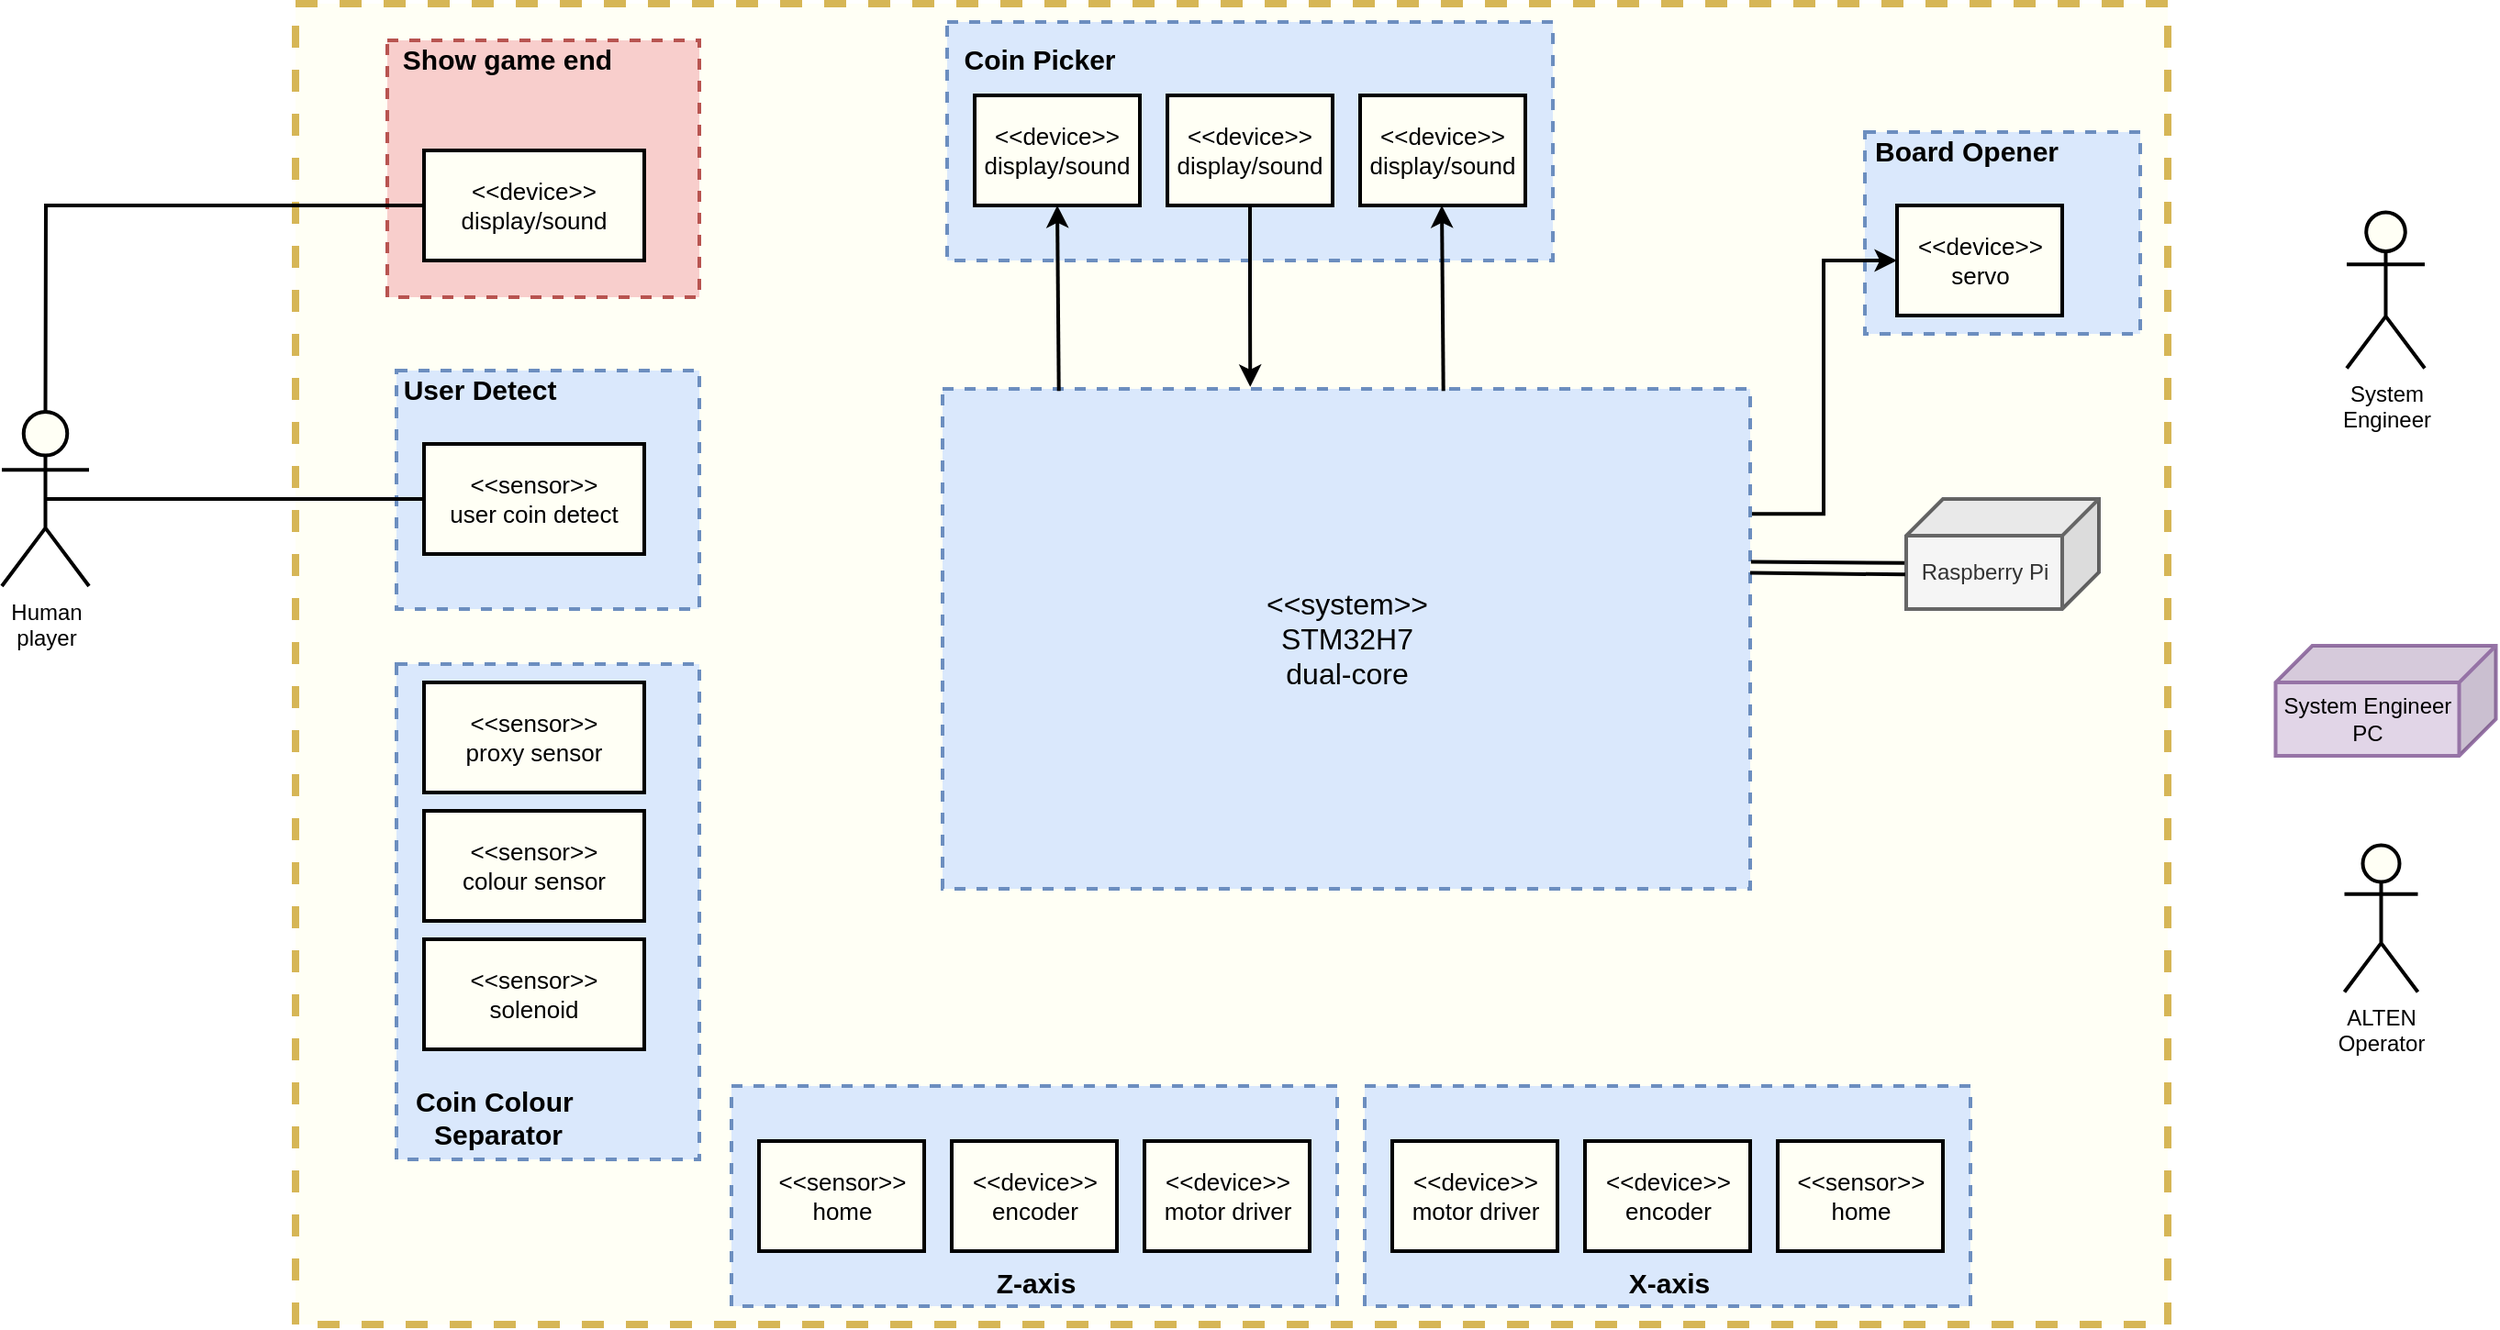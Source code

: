 <mxfile version="17.4.2" type="device"><diagram id="00yoi1Ky8eB2BO6CKHGO" name="Page-1"><mxGraphModel dx="1422" dy="865" grid="1" gridSize="10" guides="1" tooltips="1" connect="1" arrows="1" fold="1" page="1" pageScale="1" pageWidth="827" pageHeight="1169" math="0" shadow="0"><root><mxCell id="0"/><mxCell id="1" parent="0"/><mxCell id="MGA8tXkHAFM7N2UBuDl_-1" value="" style="rounded=0;whiteSpace=wrap;html=1;fillColor=#FFFFF5;strokeColor=#d6b656;strokeWidth=4;dashed=1;" parent="1" vertex="1"><mxGeometry x="330" y="200" width="1020" height="720" as="geometry"/></mxCell><mxCell id="MGA8tXkHAFM7N2UBuDl_-2" value="&lt;div style=&quot;text-align: justify&quot;&gt;&lt;br&gt;&lt;/div&gt;" style="rounded=0;whiteSpace=wrap;html=1;dashed=1;strokeWidth=2;fillColor=#f8cecc;strokeColor=#b85450;align=center;" parent="1" vertex="1"><mxGeometry x="380" y="220" width="170" height="140" as="geometry"/></mxCell><mxCell id="MGA8tXkHAFM7N2UBuDl_-3" value="" style="rounded=0;whiteSpace=wrap;html=1;dashed=1;strokeWidth=2;fillColor=#dae8fc;strokeColor=#6c8ebf;" parent="1" vertex="1"><mxGeometry x="685" y="210" width="330" height="130" as="geometry"/></mxCell><mxCell id="MGA8tXkHAFM7N2UBuDl_-4" value="" style="rounded=0;whiteSpace=wrap;html=1;dashed=1;strokeWidth=2;fillColor=#dae8fc;strokeColor=#6c8ebf;" parent="1" vertex="1"><mxGeometry x="385" y="400" width="165" height="130" as="geometry"/></mxCell><mxCell id="MGA8tXkHAFM7N2UBuDl_-5" value="" style="rounded=0;whiteSpace=wrap;html=1;dashed=1;strokeWidth=2;fillColor=#dae8fc;strokeColor=#6c8ebf;" parent="1" vertex="1"><mxGeometry x="1185" y="270" width="150" height="110" as="geometry"/></mxCell><mxCell id="MGA8tXkHAFM7N2UBuDl_-79" style="edgeStyle=orthogonalEdgeStyle;rounded=0;orthogonalLoop=1;jettySize=auto;html=1;exitX=1;exitY=0.25;exitDx=0;exitDy=0;entryX=0;entryY=0.5;entryDx=0;entryDy=0;fontSize=15;fontColor=none;strokeWidth=2;" parent="1" source="MGA8tXkHAFM7N2UBuDl_-6" target="MGA8tXkHAFM7N2UBuDl_-66" edge="1"><mxGeometry relative="1" as="geometry"/></mxCell><mxCell id="MGA8tXkHAFM7N2UBuDl_-6" value="&lt;font style=&quot;font-size: 16px&quot;&gt;&amp;lt;&amp;lt;system&amp;gt;&amp;gt;&lt;br&gt;STM32H7&lt;br&gt;dual-core&lt;/font&gt;" style="rounded=0;whiteSpace=wrap;html=1;dashed=1;strokeWidth=2;fillColor=#dae8fc;strokeColor=#6c8ebf;" parent="1" vertex="1"><mxGeometry x="682.5" y="410" width="440" height="272.5" as="geometry"/></mxCell><mxCell id="MGA8tXkHAFM7N2UBuDl_-9" value="System&lt;br&gt;Engineer" style="shape=umlActor;verticalLabelPosition=bottom;verticalAlign=top;html=1;strokeWidth=2;fillColor=#FFFFF5;gradientColor=none;" parent="1" vertex="1"><mxGeometry x="1447.5" y="313.75" width="42.5" height="85" as="geometry"/></mxCell><mxCell id="MGA8tXkHAFM7N2UBuDl_-10" value="ALTEN&lt;br&gt;Operator" style="shape=umlActor;verticalLabelPosition=bottom;verticalAlign=top;html=1;strokeWidth=2;fillColor=#FFFFF5;gradientColor=none;" parent="1" vertex="1"><mxGeometry x="1446.25" y="658.75" width="40" height="80" as="geometry"/></mxCell><mxCell id="MGA8tXkHAFM7N2UBuDl_-11" value="Human&lt;br&gt;player" style="shape=umlActor;verticalLabelPosition=bottom;verticalAlign=top;html=1;strokeWidth=2;fillColor=#FFFFF5;gradientColor=none;" parent="1" vertex="1"><mxGeometry x="170" y="422.5" width="47.5" height="95" as="geometry"/></mxCell><mxCell id="MGA8tXkHAFM7N2UBuDl_-12" value="Raspberry Pi" style="shape=cube;whiteSpace=wrap;html=1;boundedLbl=1;backgroundOutline=1;darkOpacity=0.05;darkOpacity2=0.1;strokeWidth=2;fillColor=#f5f5f5;fontColor=#333333;strokeColor=#666666;flipH=1;flipV=0;" parent="1" vertex="1"><mxGeometry x="1207.5" y="470" width="105" height="60" as="geometry"/></mxCell><mxCell id="MGA8tXkHAFM7N2UBuDl_-13" value="&amp;lt;&amp;lt;device&amp;gt;&amp;gt;&lt;br&gt;display/sound" style="rounded=0;whiteSpace=wrap;html=1;fontSize=13;fontColor=none;strokeWidth=2;fillColor=#FFFFF5;gradientColor=none;" parent="1" vertex="1"><mxGeometry x="400" y="280" width="120" height="60" as="geometry"/></mxCell><mxCell id="MGA8tXkHAFM7N2UBuDl_-14" value="&lt;b&gt;&lt;font style=&quot;font-size: 15px&quot;&gt;Show game end&lt;/font&gt;&lt;/b&gt;" style="text;html=1;align=center;verticalAlign=middle;resizable=0;points=[];autosize=1;strokeColor=none;fillColor=none;fontSize=13;fontColor=none;" parent="1" vertex="1"><mxGeometry x="380" y="220" width="130" height="20" as="geometry"/></mxCell><mxCell id="MGA8tXkHAFM7N2UBuDl_-15" value="&lt;b&gt;&lt;font style=&quot;font-size: 15px&quot;&gt;Coin Picker&lt;/font&gt;&lt;/b&gt;" style="text;html=1;align=center;verticalAlign=middle;resizable=0;points=[];autosize=1;strokeColor=none;fillColor=none;fontSize=13;fontColor=none;" parent="1" vertex="1"><mxGeometry x="685" y="220" width="100" height="20" as="geometry"/></mxCell><mxCell id="MGA8tXkHAFM7N2UBuDl_-16" value="&lt;b&gt;Board Opener&lt;/b&gt;" style="text;html=1;align=center;verticalAlign=middle;resizable=0;points=[];autosize=1;strokeColor=none;fillColor=none;fontSize=15;fontColor=none;" parent="1" vertex="1"><mxGeometry x="1180" y="270" width="120" height="20" as="geometry"/></mxCell><mxCell id="MGA8tXkHAFM7N2UBuDl_-17" value="&lt;b&gt;User Detect&lt;/b&gt;" style="text;html=1;align=center;verticalAlign=middle;resizable=0;points=[];autosize=1;strokeColor=none;fillColor=none;fontSize=15;fontColor=none;" parent="1" vertex="1"><mxGeometry x="380" y="400" width="100" height="20" as="geometry"/></mxCell><mxCell id="MGA8tXkHAFM7N2UBuDl_-21" value="&amp;lt;&amp;lt;device&amp;gt;&amp;gt;&lt;br&gt;display/sound" style="rounded=0;whiteSpace=wrap;html=1;fontSize=13;fontColor=none;strokeWidth=2;fillColor=#FFFFF5;gradientColor=none;" parent="1" vertex="1"><mxGeometry x="700" y="250" width="90" height="60" as="geometry"/></mxCell><mxCell id="MGA8tXkHAFM7N2UBuDl_-76" style="edgeStyle=orthogonalEdgeStyle;rounded=0;orthogonalLoop=1;jettySize=auto;html=1;exitX=0.5;exitY=1;exitDx=0;exitDy=0;entryX=0.381;entryY=-0.004;entryDx=0;entryDy=0;entryPerimeter=0;fontSize=15;fontColor=none;strokeWidth=2;" parent="1" source="MGA8tXkHAFM7N2UBuDl_-23" target="MGA8tXkHAFM7N2UBuDl_-6" edge="1"><mxGeometry relative="1" as="geometry"/></mxCell><mxCell id="MGA8tXkHAFM7N2UBuDl_-23" value="&amp;lt;&amp;lt;device&amp;gt;&amp;gt;&lt;br&gt;display/sound" style="rounded=0;whiteSpace=wrap;html=1;fontSize=13;fontColor=none;strokeWidth=2;fillColor=#FFFFF5;gradientColor=none;" parent="1" vertex="1"><mxGeometry x="805" y="250" width="90" height="60" as="geometry"/></mxCell><mxCell id="MGA8tXkHAFM7N2UBuDl_-24" value="&amp;lt;&amp;lt;device&amp;gt;&amp;gt;&lt;br&gt;display/sound" style="rounded=0;whiteSpace=wrap;html=1;fontSize=13;fontColor=none;strokeWidth=2;fillColor=#FFFFF5;gradientColor=none;" parent="1" vertex="1"><mxGeometry x="910" y="250" width="90" height="60" as="geometry"/></mxCell><mxCell id="MGA8tXkHAFM7N2UBuDl_-25" value="" style="rounded=0;whiteSpace=wrap;html=1;dashed=1;strokeWidth=2;fillColor=#dae8fc;strokeColor=#6c8ebf;" parent="1" vertex="1"><mxGeometry x="385" y="560" width="165" height="270" as="geometry"/></mxCell><mxCell id="MGA8tXkHAFM7N2UBuDl_-46" value="" style="rounded=0;whiteSpace=wrap;html=1;dashed=1;strokeWidth=2;fillColor=#dae8fc;strokeColor=#6c8ebf;" parent="1" vertex="1"><mxGeometry x="912.5" y="790" width="330" height="120" as="geometry"/></mxCell><mxCell id="MGA8tXkHAFM7N2UBuDl_-51" value="" style="rounded=0;whiteSpace=wrap;html=1;dashed=1;strokeWidth=2;fillColor=#dae8fc;strokeColor=#6c8ebf;" parent="1" vertex="1"><mxGeometry x="567.5" y="790" width="330" height="120" as="geometry"/></mxCell><mxCell id="MGA8tXkHAFM7N2UBuDl_-53" value="&amp;lt;&amp;lt;sensor&amp;gt;&amp;gt;&lt;br&gt;home" style="rounded=0;whiteSpace=wrap;html=1;fontSize=13;fontColor=none;strokeWidth=2;fillColor=#FFFFF5;gradientColor=none;" parent="1" vertex="1"><mxGeometry x="582.5" y="820" width="90" height="60" as="geometry"/></mxCell><mxCell id="MGA8tXkHAFM7N2UBuDl_-54" value="&amp;lt;&amp;lt;device&amp;gt;&amp;gt;&lt;br&gt;encoder" style="rounded=0;whiteSpace=wrap;html=1;fontSize=13;fontColor=none;strokeWidth=2;fillColor=#FFFFF5;gradientColor=none;" parent="1" vertex="1"><mxGeometry x="687.5" y="820" width="90" height="60" as="geometry"/></mxCell><mxCell id="MGA8tXkHAFM7N2UBuDl_-55" value="&amp;lt;&amp;lt;device&amp;gt;&amp;gt;&lt;br&gt;motor driver" style="rounded=0;whiteSpace=wrap;html=1;fontSize=13;fontColor=none;strokeWidth=2;fillColor=#FFFFF5;gradientColor=none;" parent="1" vertex="1"><mxGeometry x="792.5" y="820" width="90" height="60" as="geometry"/></mxCell><mxCell id="MGA8tXkHAFM7N2UBuDl_-56" value="&amp;lt;&amp;lt;sensor&amp;gt;&amp;gt;&lt;br&gt;home" style="rounded=0;whiteSpace=wrap;html=1;fontSize=13;fontColor=none;strokeWidth=2;fillColor=#FFFFF5;gradientColor=none;" parent="1" vertex="1"><mxGeometry x="1137.5" y="820" width="90" height="60" as="geometry"/></mxCell><mxCell id="MGA8tXkHAFM7N2UBuDl_-57" value="&amp;lt;&amp;lt;device&amp;gt;&amp;gt;&lt;br&gt;encoder" style="rounded=0;whiteSpace=wrap;html=1;fontSize=13;fontColor=none;strokeWidth=2;fillColor=#FFFFF5;gradientColor=none;" parent="1" vertex="1"><mxGeometry x="1032.5" y="820" width="90" height="60" as="geometry"/></mxCell><mxCell id="MGA8tXkHAFM7N2UBuDl_-58" value="&amp;lt;&amp;lt;device&amp;gt;&amp;gt;&lt;br&gt;motor driver" style="rounded=0;whiteSpace=wrap;html=1;fontSize=13;fontColor=none;strokeWidth=2;fillColor=#FFFFF5;gradientColor=none;" parent="1" vertex="1"><mxGeometry x="927.5" y="820" width="90" height="60" as="geometry"/></mxCell><mxCell id="MGA8tXkHAFM7N2UBuDl_-59" value="&amp;lt;&amp;lt;sensor&amp;gt;&amp;gt;&lt;br&gt;user coin detect" style="rounded=0;whiteSpace=wrap;html=1;fontSize=13;fontColor=none;strokeWidth=2;fillColor=#FFFFF5;gradientColor=none;" parent="1" vertex="1"><mxGeometry x="400" y="440" width="120" height="60" as="geometry"/></mxCell><mxCell id="MGA8tXkHAFM7N2UBuDl_-60" value="&lt;b&gt;Z-axis&lt;/b&gt;" style="text;html=1;align=center;verticalAlign=middle;resizable=0;points=[];autosize=1;strokeColor=none;fillColor=none;fontSize=15;fontColor=none;" parent="1" vertex="1"><mxGeometry x="702.5" y="887" width="60" height="20" as="geometry"/></mxCell><mxCell id="MGA8tXkHAFM7N2UBuDl_-61" value="&lt;b&gt;X-axis&lt;/b&gt;" style="text;html=1;align=center;verticalAlign=middle;resizable=0;points=[];autosize=1;strokeColor=none;fillColor=none;fontSize=15;fontColor=none;" parent="1" vertex="1"><mxGeometry x="1047.5" y="887" width="60" height="20" as="geometry"/></mxCell><mxCell id="MGA8tXkHAFM7N2UBuDl_-62" value="&amp;lt;&amp;lt;sensor&amp;gt;&amp;gt;&lt;br&gt;proxy sensor" style="rounded=0;whiteSpace=wrap;html=1;fontSize=13;fontColor=none;strokeWidth=2;fillColor=#FFFFF5;gradientColor=none;" parent="1" vertex="1"><mxGeometry x="400" y="570" width="120" height="60" as="geometry"/></mxCell><mxCell id="MGA8tXkHAFM7N2UBuDl_-63" value="&amp;lt;&amp;lt;sensor&amp;gt;&amp;gt;&lt;br&gt;colour sensor" style="rounded=0;whiteSpace=wrap;html=1;fontSize=13;fontColor=none;strokeWidth=2;fillColor=#FFFFF5;gradientColor=none;" parent="1" vertex="1"><mxGeometry x="400" y="640" width="120" height="60" as="geometry"/></mxCell><mxCell id="MGA8tXkHAFM7N2UBuDl_-64" value="&amp;lt;&amp;lt;sensor&amp;gt;&amp;gt;&lt;br&gt;solenoid" style="rounded=0;whiteSpace=wrap;html=1;fontSize=13;fontColor=none;strokeWidth=2;fillColor=#FFFFF5;gradientColor=none;" parent="1" vertex="1"><mxGeometry x="400" y="710" width="120" height="60" as="geometry"/></mxCell><mxCell id="MGA8tXkHAFM7N2UBuDl_-65" value="Coin Colour&amp;nbsp;&lt;br&gt;Separator" style="text;html=1;align=center;verticalAlign=middle;resizable=0;points=[];autosize=1;strokeColor=none;fillColor=none;fontSize=15;fontColor=none;fontStyle=1" parent="1" vertex="1"><mxGeometry x="385" y="787" width="110" height="40" as="geometry"/></mxCell><mxCell id="MGA8tXkHAFM7N2UBuDl_-66" value="&amp;lt;&amp;lt;device&amp;gt;&amp;gt;&lt;br&gt;servo" style="rounded=0;whiteSpace=wrap;html=1;fontSize=13;fontColor=none;strokeWidth=2;fillColor=#FFFFF5;gradientColor=none;" parent="1" vertex="1"><mxGeometry x="1202.5" y="310" width="90" height="60" as="geometry"/></mxCell><mxCell id="MGA8tXkHAFM7N2UBuDl_-67" value="System Engineer&lt;br&gt;PC" style="shape=cube;whiteSpace=wrap;html=1;boundedLbl=1;backgroundOutline=1;darkOpacity=0.05;darkOpacity2=0.1;strokeWidth=2;fillColor=#e1d5e7;strokeColor=#9673a6;flipV=0;flipH=1;" parent="1" vertex="1"><mxGeometry x="1408.75" y="550" width="120" height="60" as="geometry"/></mxCell><mxCell id="MGA8tXkHAFM7N2UBuDl_-72" value="" style="endArrow=none;html=1;rounded=0;fontSize=15;fontColor=none;entryX=0;entryY=0.5;entryDx=0;entryDy=0;exitX=0.5;exitY=0;exitDx=0;exitDy=0;exitPerimeter=0;strokeWidth=2;" parent="1" source="MGA8tXkHAFM7N2UBuDl_-11" target="MGA8tXkHAFM7N2UBuDl_-13" edge="1"><mxGeometry width="50" height="50" relative="1" as="geometry"><mxPoint x="780" y="490" as="sourcePoint"/><mxPoint x="830" y="440" as="targetPoint"/><Array as="points"><mxPoint x="194" y="310"/></Array></mxGeometry></mxCell><mxCell id="MGA8tXkHAFM7N2UBuDl_-73" value="" style="endArrow=none;html=1;rounded=0;fontSize=15;fontColor=none;entryX=0;entryY=0.5;entryDx=0;entryDy=0;exitX=0.5;exitY=0.5;exitDx=0;exitDy=0;exitPerimeter=0;strokeWidth=2;" parent="1" source="MGA8tXkHAFM7N2UBuDl_-11" target="MGA8tXkHAFM7N2UBuDl_-59" edge="1"><mxGeometry width="50" height="50" relative="1" as="geometry"><mxPoint x="780" y="490" as="sourcePoint"/><mxPoint x="830" y="440" as="targetPoint"/></mxGeometry></mxCell><mxCell id="MGA8tXkHAFM7N2UBuDl_-77" value="" style="endArrow=classic;html=1;rounded=0;fontSize=15;fontColor=none;strokeWidth=2;entryX=0.5;entryY=1;entryDx=0;entryDy=0;exitX=0.144;exitY=0.004;exitDx=0;exitDy=0;exitPerimeter=0;" parent="1" source="MGA8tXkHAFM7N2UBuDl_-6" target="MGA8tXkHAFM7N2UBuDl_-21" edge="1"><mxGeometry width="50" height="50" relative="1" as="geometry"><mxPoint x="780" y="490" as="sourcePoint"/><mxPoint x="830" y="440" as="targetPoint"/></mxGeometry></mxCell><mxCell id="MGA8tXkHAFM7N2UBuDl_-78" value="" style="endArrow=classic;html=1;rounded=0;fontSize=15;fontColor=none;strokeWidth=2;entryX=0.5;entryY=1;entryDx=0;entryDy=0;exitX=0.144;exitY=0.004;exitDx=0;exitDy=0;exitPerimeter=0;" parent="1" edge="1"><mxGeometry width="50" height="50" relative="1" as="geometry"><mxPoint x="955.36" y="411.09" as="sourcePoint"/><mxPoint x="954.5" y="310" as="targetPoint"/></mxGeometry></mxCell><mxCell id="MGA8tXkHAFM7N2UBuDl_-80" value="" style="endArrow=none;html=1;rounded=0;fontSize=15;fontColor=none;strokeWidth=2;entryX=1.009;entryY=0.581;entryDx=0;entryDy=0;entryPerimeter=0;exitX=1.001;exitY=0.346;exitDx=0;exitDy=0;exitPerimeter=0;" parent="1" source="MGA8tXkHAFM7N2UBuDl_-6" target="MGA8tXkHAFM7N2UBuDl_-12" edge="1"><mxGeometry width="50" height="50" relative="1" as="geometry"><mxPoint x="1137.5" y="567.5" as="sourcePoint"/><mxPoint x="1187.5" y="517.5" as="targetPoint"/></mxGeometry></mxCell><mxCell id="MGA8tXkHAFM7N2UBuDl_-82" value="" style="endArrow=none;html=1;rounded=0;fontSize=15;fontColor=none;strokeWidth=2;entryX=1.005;entryY=0.686;entryDx=0;entryDy=0;entryPerimeter=0;exitX=1;exitY=0.368;exitDx=0;exitDy=0;exitPerimeter=0;" parent="1" source="MGA8tXkHAFM7N2UBuDl_-6" target="MGA8tXkHAFM7N2UBuDl_-12" edge="1"><mxGeometry width="50" height="50" relative="1" as="geometry"><mxPoint x="1122.5" y="509.998" as="sourcePoint"/><mxPoint x="1206.68" y="510.89" as="targetPoint"/></mxGeometry></mxCell></root></mxGraphModel></diagram></mxfile>